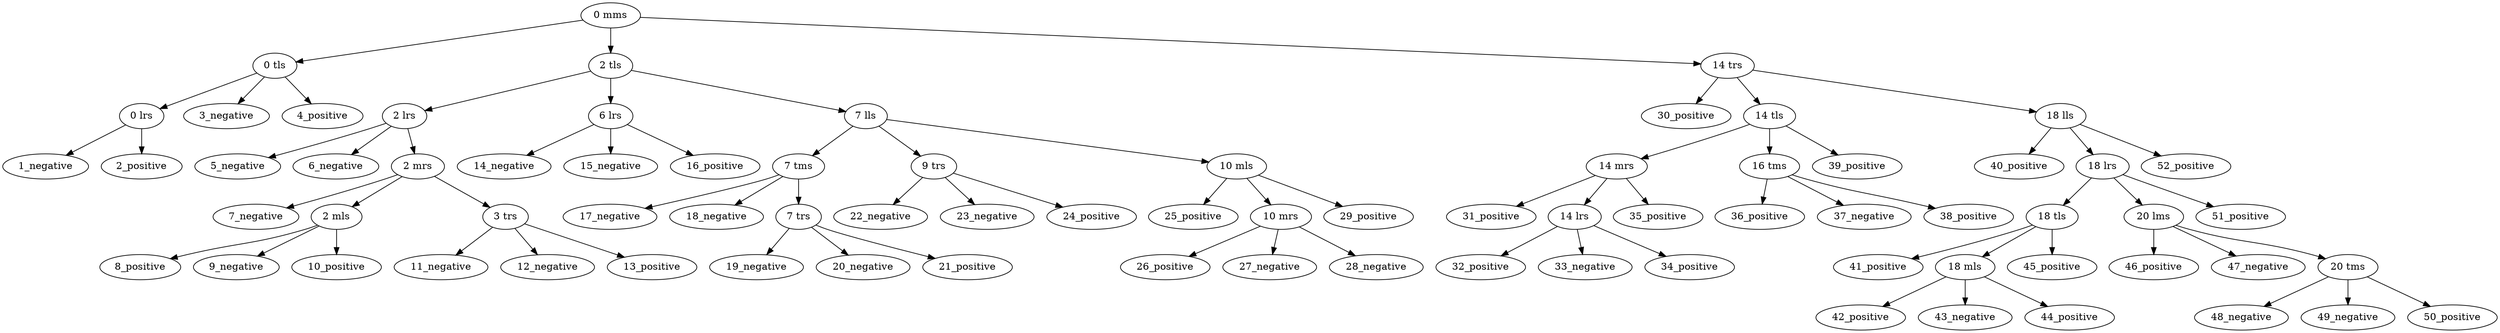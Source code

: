 strict digraph "" {
	"0 lrs" -> "1_negative";
	"0 lrs" -> "2_positive";
	"0 tls" -> "0 lrs";
	"0 tls" -> "3_negative";
	"0 tls" -> "4_positive";
	"0 mms" -> "0 tls";
	"0 mms" -> "2 tls";
	"0 mms" -> "14 trs";
	"2 lrs" -> "5_negative";
	"2 lrs" -> "6_negative";
	"2 lrs" -> "2 mrs";
	"2 mrs" -> "7_negative";
	"2 mrs" -> "2 mls";
	"2 mrs" -> "3 trs";
	"2 mls" -> "8_positive";
	"2 mls" -> "9_negative";
	"2 mls" -> "10_positive";
	"3 trs" -> "11_negative";
	"3 trs" -> "12_negative";
	"3 trs" -> "13_positive";
	"2 tls" -> "2 lrs";
	"2 tls" -> "6 lrs";
	"2 tls" -> "7 lls";
	"6 lrs" -> "14_negative";
	"6 lrs" -> "15_negative";
	"6 lrs" -> "16_positive";
	"7 tms" -> "17_negative";
	"7 tms" -> "18_negative";
	"7 tms" -> "7 trs";
	"7 trs" -> "19_negative";
	"7 trs" -> "20_negative";
	"7 trs" -> "21_positive";
	"7 lls" -> "7 tms";
	"7 lls" -> "9 trs";
	"7 lls" -> "10 mls";
	"9 trs" -> "22_negative";
	"9 trs" -> "23_negative";
	"9 trs" -> "24_positive";
	"10 mls" -> "25_positive";
	"10 mls" -> "10 mrs";
	"10 mls" -> "29_positive";
	"10 mrs" -> "26_positive";
	"10 mrs" -> "27_negative";
	"10 mrs" -> "28_negative";
	"14 trs" -> "30_positive";
	"14 trs" -> "14 tls";
	"14 trs" -> "18 lls";
	"14 mrs" -> "31_positive";
	"14 mrs" -> "14 lrs";
	"14 mrs" -> "35_positive";
	"14 lrs" -> "32_positive";
	"14 lrs" -> "33_negative";
	"14 lrs" -> "34_positive";
	"14 tls" -> "14 mrs";
	"14 tls" -> "16 tms";
	"14 tls" -> "39_positive";
	"16 tms" -> "36_positive";
	"16 tms" -> "37_negative";
	"16 tms" -> "38_positive";
	"18 lls" -> "40_positive";
	"18 lls" -> "18 lrs";
	"18 lls" -> "52_positive";
	"18 tls" -> "41_positive";
	"18 tls" -> "18 mls";
	"18 tls" -> "45_positive";
	"18 mls" -> "42_positive";
	"18 mls" -> "43_negative";
	"18 mls" -> "44_positive";
	"18 lrs" -> "18 tls";
	"18 lrs" -> "20 lms";
	"18 lrs" -> "51_positive";
	"20 lms" -> "46_positive";
	"20 lms" -> "47_negative";
	"20 lms" -> "20 tms";
	"20 tms" -> "48_negative";
	"20 tms" -> "49_negative";
	"20 tms" -> "50_positive";
}
